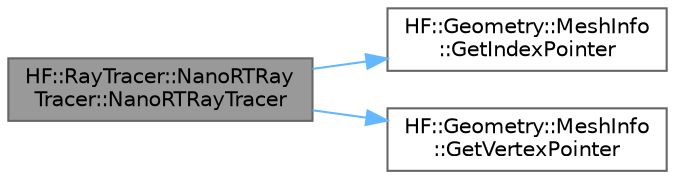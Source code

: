 digraph "HF::RayTracer::NanoRTRayTracer::NanoRTRayTracer"
{
 // LATEX_PDF_SIZE
  bgcolor="transparent";
  edge [fontname=Helvetica,fontsize=10,labelfontname=Helvetica,labelfontsize=10];
  node [fontname=Helvetica,fontsize=10,shape=box,height=0.2,width=0.4];
  rankdir="LR";
  Node1 [label="HF::RayTracer::NanoRTRay\lTracer::NanoRTRayTracer",height=0.2,width=0.4,color="gray40", fillcolor="grey60", style="filled", fontcolor="black",tooltip="Construct a new raytracer with an instance of meshinfo."];
  Node1 -> Node2 [color="steelblue1",style="solid"];
  Node2 [label="HF::Geometry::MeshInfo\l::GetIndexPointer",height=0.2,width=0.4,color="grey40", fillcolor="white", style="filled",URL="$a01351.html#a9ca41370061bec524b5c84d689114e41",tooltip="Get a pointer to the index array of this mesh."];
  Node1 -> Node3 [color="steelblue1",style="solid"];
  Node3 [label="HF::Geometry::MeshInfo\l::GetVertexPointer",height=0.2,width=0.4,color="grey40", fillcolor="white", style="filled",URL="$a01351.html#aa88fe8bcfc24db635994e529fac008da",tooltip="Get a pointer to the vertex array of this mesh."];
}
